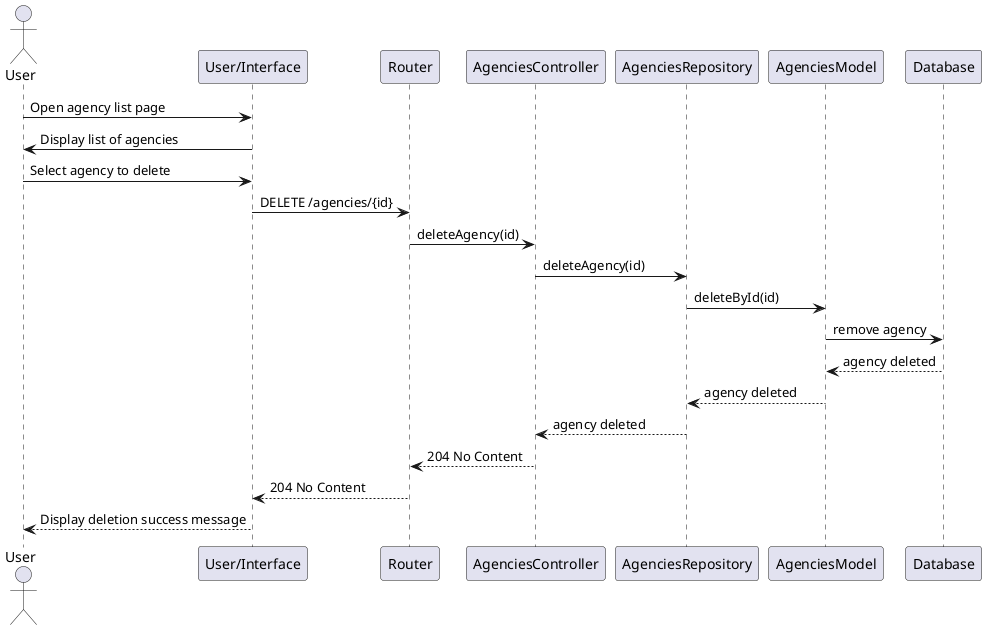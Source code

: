 @startuml
actor User
participant "User/Interface" as UI
participant "Router" as Router
participant "AgenciesController" as Controller
participant "AgenciesRepository" as Repository
participant "AgenciesModel" as Model
participant "Database" as DB

User -> UI: Open agency list page
UI -> User: Display list of agencies

User -> UI: Select agency to delete
UI -> Router: DELETE /agencies/{id}
Router -> Controller: deleteAgency(id)
Controller -> Repository: deleteAgency(id)
Repository -> Model: deleteById(id)
Model -> DB: remove agency
DB --> Model: agency deleted
Model --> Repository: agency deleted
Repository --> Controller: agency deleted
Controller --> Router: 204 No Content
Router --> UI: 204 No Content
UI --> User: Display deletion success message
@enduml
